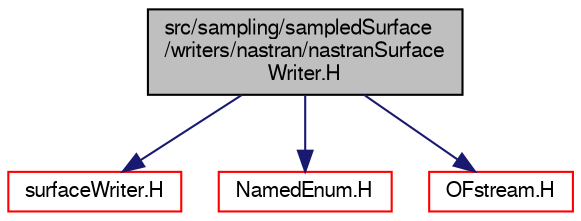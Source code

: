 digraph "src/sampling/sampledSurface/writers/nastran/nastranSurfaceWriter.H"
{
  bgcolor="transparent";
  edge [fontname="FreeSans",fontsize="10",labelfontname="FreeSans",labelfontsize="10"];
  node [fontname="FreeSans",fontsize="10",shape=record];
  Node0 [label="src/sampling/sampledSurface\l/writers/nastran/nastranSurface\lWriter.H",height=0.2,width=0.4,color="black", fillcolor="grey75", style="filled", fontcolor="black"];
  Node0 -> Node1 [color="midnightblue",fontsize="10",style="solid",fontname="FreeSans"];
  Node1 [label="surfaceWriter.H",height=0.2,width=0.4,color="red",URL="$a14885.html"];
  Node0 -> Node80 [color="midnightblue",fontsize="10",style="solid",fontname="FreeSans"];
  Node80 [label="NamedEnum.H",height=0.2,width=0.4,color="red",URL="$a08783.html"];
  Node0 -> Node146 [color="midnightblue",fontsize="10",style="solid",fontname="FreeSans"];
  Node146 [label="OFstream.H",height=0.2,width=0.4,color="red",URL="$a09065.html"];
}
